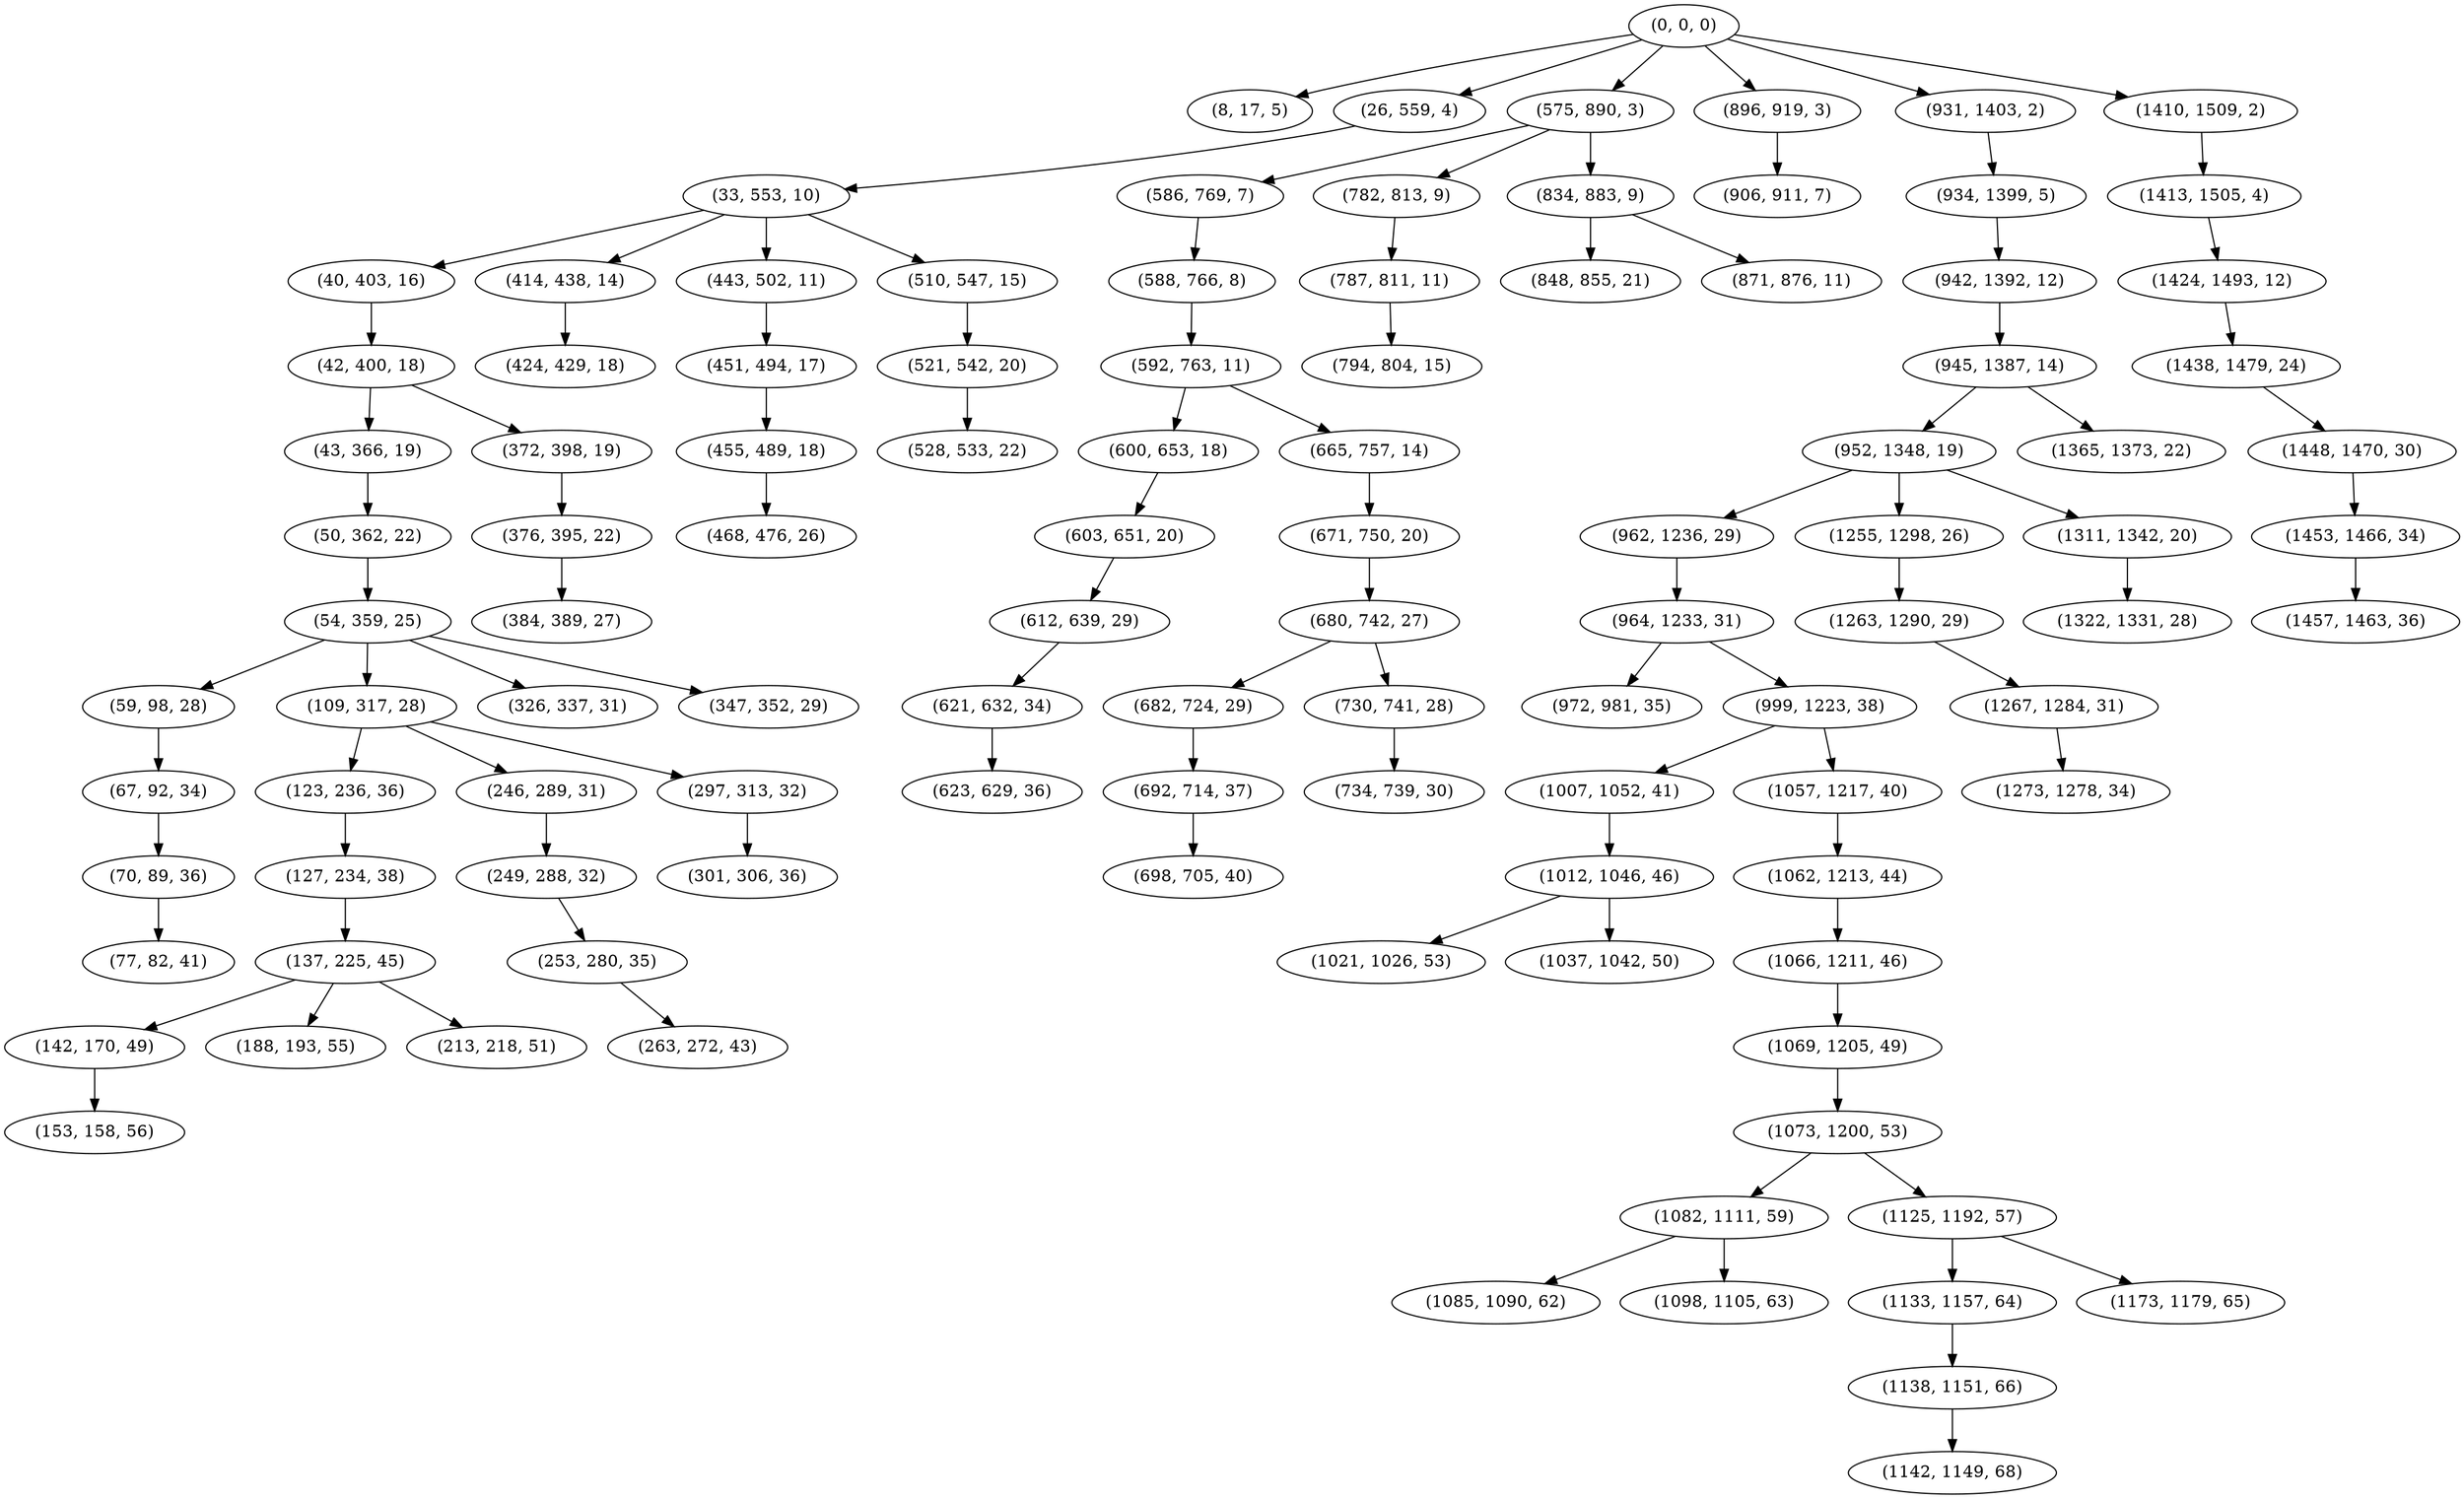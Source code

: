 digraph tree {
    "(0, 0, 0)";
    "(8, 17, 5)";
    "(26, 559, 4)";
    "(33, 553, 10)";
    "(40, 403, 16)";
    "(42, 400, 18)";
    "(43, 366, 19)";
    "(50, 362, 22)";
    "(54, 359, 25)";
    "(59, 98, 28)";
    "(67, 92, 34)";
    "(70, 89, 36)";
    "(77, 82, 41)";
    "(109, 317, 28)";
    "(123, 236, 36)";
    "(127, 234, 38)";
    "(137, 225, 45)";
    "(142, 170, 49)";
    "(153, 158, 56)";
    "(188, 193, 55)";
    "(213, 218, 51)";
    "(246, 289, 31)";
    "(249, 288, 32)";
    "(253, 280, 35)";
    "(263, 272, 43)";
    "(297, 313, 32)";
    "(301, 306, 36)";
    "(326, 337, 31)";
    "(347, 352, 29)";
    "(372, 398, 19)";
    "(376, 395, 22)";
    "(384, 389, 27)";
    "(414, 438, 14)";
    "(424, 429, 18)";
    "(443, 502, 11)";
    "(451, 494, 17)";
    "(455, 489, 18)";
    "(468, 476, 26)";
    "(510, 547, 15)";
    "(521, 542, 20)";
    "(528, 533, 22)";
    "(575, 890, 3)";
    "(586, 769, 7)";
    "(588, 766, 8)";
    "(592, 763, 11)";
    "(600, 653, 18)";
    "(603, 651, 20)";
    "(612, 639, 29)";
    "(621, 632, 34)";
    "(623, 629, 36)";
    "(665, 757, 14)";
    "(671, 750, 20)";
    "(680, 742, 27)";
    "(682, 724, 29)";
    "(692, 714, 37)";
    "(698, 705, 40)";
    "(730, 741, 28)";
    "(734, 739, 30)";
    "(782, 813, 9)";
    "(787, 811, 11)";
    "(794, 804, 15)";
    "(834, 883, 9)";
    "(848, 855, 21)";
    "(871, 876, 11)";
    "(896, 919, 3)";
    "(906, 911, 7)";
    "(931, 1403, 2)";
    "(934, 1399, 5)";
    "(942, 1392, 12)";
    "(945, 1387, 14)";
    "(952, 1348, 19)";
    "(962, 1236, 29)";
    "(964, 1233, 31)";
    "(972, 981, 35)";
    "(999, 1223, 38)";
    "(1007, 1052, 41)";
    "(1012, 1046, 46)";
    "(1021, 1026, 53)";
    "(1037, 1042, 50)";
    "(1057, 1217, 40)";
    "(1062, 1213, 44)";
    "(1066, 1211, 46)";
    "(1069, 1205, 49)";
    "(1073, 1200, 53)";
    "(1082, 1111, 59)";
    "(1085, 1090, 62)";
    "(1098, 1105, 63)";
    "(1125, 1192, 57)";
    "(1133, 1157, 64)";
    "(1138, 1151, 66)";
    "(1142, 1149, 68)";
    "(1173, 1179, 65)";
    "(1255, 1298, 26)";
    "(1263, 1290, 29)";
    "(1267, 1284, 31)";
    "(1273, 1278, 34)";
    "(1311, 1342, 20)";
    "(1322, 1331, 28)";
    "(1365, 1373, 22)";
    "(1410, 1509, 2)";
    "(1413, 1505, 4)";
    "(1424, 1493, 12)";
    "(1438, 1479, 24)";
    "(1448, 1470, 30)";
    "(1453, 1466, 34)";
    "(1457, 1463, 36)";
    "(0, 0, 0)" -> "(8, 17, 5)";
    "(0, 0, 0)" -> "(26, 559, 4)";
    "(0, 0, 0)" -> "(575, 890, 3)";
    "(0, 0, 0)" -> "(896, 919, 3)";
    "(0, 0, 0)" -> "(931, 1403, 2)";
    "(0, 0, 0)" -> "(1410, 1509, 2)";
    "(26, 559, 4)" -> "(33, 553, 10)";
    "(33, 553, 10)" -> "(40, 403, 16)";
    "(33, 553, 10)" -> "(414, 438, 14)";
    "(33, 553, 10)" -> "(443, 502, 11)";
    "(33, 553, 10)" -> "(510, 547, 15)";
    "(40, 403, 16)" -> "(42, 400, 18)";
    "(42, 400, 18)" -> "(43, 366, 19)";
    "(42, 400, 18)" -> "(372, 398, 19)";
    "(43, 366, 19)" -> "(50, 362, 22)";
    "(50, 362, 22)" -> "(54, 359, 25)";
    "(54, 359, 25)" -> "(59, 98, 28)";
    "(54, 359, 25)" -> "(109, 317, 28)";
    "(54, 359, 25)" -> "(326, 337, 31)";
    "(54, 359, 25)" -> "(347, 352, 29)";
    "(59, 98, 28)" -> "(67, 92, 34)";
    "(67, 92, 34)" -> "(70, 89, 36)";
    "(70, 89, 36)" -> "(77, 82, 41)";
    "(109, 317, 28)" -> "(123, 236, 36)";
    "(109, 317, 28)" -> "(246, 289, 31)";
    "(109, 317, 28)" -> "(297, 313, 32)";
    "(123, 236, 36)" -> "(127, 234, 38)";
    "(127, 234, 38)" -> "(137, 225, 45)";
    "(137, 225, 45)" -> "(142, 170, 49)";
    "(137, 225, 45)" -> "(188, 193, 55)";
    "(137, 225, 45)" -> "(213, 218, 51)";
    "(142, 170, 49)" -> "(153, 158, 56)";
    "(246, 289, 31)" -> "(249, 288, 32)";
    "(249, 288, 32)" -> "(253, 280, 35)";
    "(253, 280, 35)" -> "(263, 272, 43)";
    "(297, 313, 32)" -> "(301, 306, 36)";
    "(372, 398, 19)" -> "(376, 395, 22)";
    "(376, 395, 22)" -> "(384, 389, 27)";
    "(414, 438, 14)" -> "(424, 429, 18)";
    "(443, 502, 11)" -> "(451, 494, 17)";
    "(451, 494, 17)" -> "(455, 489, 18)";
    "(455, 489, 18)" -> "(468, 476, 26)";
    "(510, 547, 15)" -> "(521, 542, 20)";
    "(521, 542, 20)" -> "(528, 533, 22)";
    "(575, 890, 3)" -> "(586, 769, 7)";
    "(575, 890, 3)" -> "(782, 813, 9)";
    "(575, 890, 3)" -> "(834, 883, 9)";
    "(586, 769, 7)" -> "(588, 766, 8)";
    "(588, 766, 8)" -> "(592, 763, 11)";
    "(592, 763, 11)" -> "(600, 653, 18)";
    "(592, 763, 11)" -> "(665, 757, 14)";
    "(600, 653, 18)" -> "(603, 651, 20)";
    "(603, 651, 20)" -> "(612, 639, 29)";
    "(612, 639, 29)" -> "(621, 632, 34)";
    "(621, 632, 34)" -> "(623, 629, 36)";
    "(665, 757, 14)" -> "(671, 750, 20)";
    "(671, 750, 20)" -> "(680, 742, 27)";
    "(680, 742, 27)" -> "(682, 724, 29)";
    "(680, 742, 27)" -> "(730, 741, 28)";
    "(682, 724, 29)" -> "(692, 714, 37)";
    "(692, 714, 37)" -> "(698, 705, 40)";
    "(730, 741, 28)" -> "(734, 739, 30)";
    "(782, 813, 9)" -> "(787, 811, 11)";
    "(787, 811, 11)" -> "(794, 804, 15)";
    "(834, 883, 9)" -> "(848, 855, 21)";
    "(834, 883, 9)" -> "(871, 876, 11)";
    "(896, 919, 3)" -> "(906, 911, 7)";
    "(931, 1403, 2)" -> "(934, 1399, 5)";
    "(934, 1399, 5)" -> "(942, 1392, 12)";
    "(942, 1392, 12)" -> "(945, 1387, 14)";
    "(945, 1387, 14)" -> "(952, 1348, 19)";
    "(945, 1387, 14)" -> "(1365, 1373, 22)";
    "(952, 1348, 19)" -> "(962, 1236, 29)";
    "(952, 1348, 19)" -> "(1255, 1298, 26)";
    "(952, 1348, 19)" -> "(1311, 1342, 20)";
    "(962, 1236, 29)" -> "(964, 1233, 31)";
    "(964, 1233, 31)" -> "(972, 981, 35)";
    "(964, 1233, 31)" -> "(999, 1223, 38)";
    "(999, 1223, 38)" -> "(1007, 1052, 41)";
    "(999, 1223, 38)" -> "(1057, 1217, 40)";
    "(1007, 1052, 41)" -> "(1012, 1046, 46)";
    "(1012, 1046, 46)" -> "(1021, 1026, 53)";
    "(1012, 1046, 46)" -> "(1037, 1042, 50)";
    "(1057, 1217, 40)" -> "(1062, 1213, 44)";
    "(1062, 1213, 44)" -> "(1066, 1211, 46)";
    "(1066, 1211, 46)" -> "(1069, 1205, 49)";
    "(1069, 1205, 49)" -> "(1073, 1200, 53)";
    "(1073, 1200, 53)" -> "(1082, 1111, 59)";
    "(1073, 1200, 53)" -> "(1125, 1192, 57)";
    "(1082, 1111, 59)" -> "(1085, 1090, 62)";
    "(1082, 1111, 59)" -> "(1098, 1105, 63)";
    "(1125, 1192, 57)" -> "(1133, 1157, 64)";
    "(1125, 1192, 57)" -> "(1173, 1179, 65)";
    "(1133, 1157, 64)" -> "(1138, 1151, 66)";
    "(1138, 1151, 66)" -> "(1142, 1149, 68)";
    "(1255, 1298, 26)" -> "(1263, 1290, 29)";
    "(1263, 1290, 29)" -> "(1267, 1284, 31)";
    "(1267, 1284, 31)" -> "(1273, 1278, 34)";
    "(1311, 1342, 20)" -> "(1322, 1331, 28)";
    "(1410, 1509, 2)" -> "(1413, 1505, 4)";
    "(1413, 1505, 4)" -> "(1424, 1493, 12)";
    "(1424, 1493, 12)" -> "(1438, 1479, 24)";
    "(1438, 1479, 24)" -> "(1448, 1470, 30)";
    "(1448, 1470, 30)" -> "(1453, 1466, 34)";
    "(1453, 1466, 34)" -> "(1457, 1463, 36)";
}
